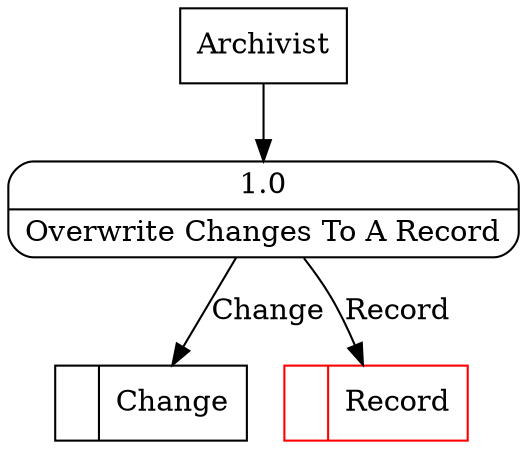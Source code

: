 digraph dfd2{ 
node[shape=record]
200 [label="<f0>  |<f1> Change " ];
201 [label="<f0>  |<f1> Record " color=red];
202 [label="Archivist" shape=box];
203 [label="{<f0> 1.0|<f1> Overwrite Changes To A Record }" shape=Mrecord];
202 -> 203
203 -> 200 [label="Change"]
203 -> 201 [label="Record"]
}